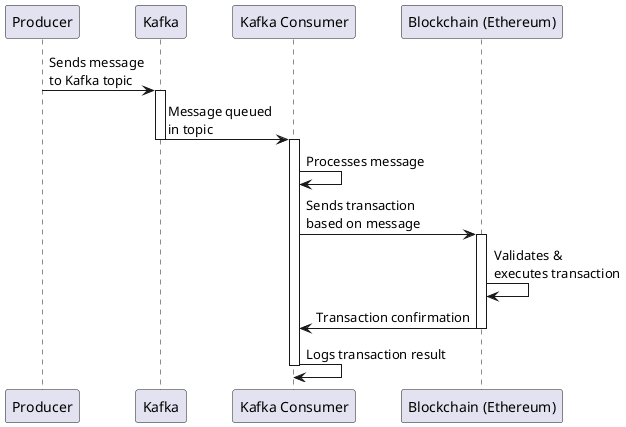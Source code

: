 @startuml
participant Producer
participant Kafka
participant "Kafka Consumer" as Consumer
participant "Blockchain (Ethereum)" as Blockchain

Producer -> Kafka: Sends message\nto Kafka topic
activate Kafka
Kafka -> Consumer: Message queued\nin topic
deactivate Kafka

activate Consumer
Consumer -> Consumer: Processes message
Consumer -> Blockchain: Sends transaction\nbased on message
activate Blockchain
Blockchain -> Blockchain: Validates &\nexecutes transaction
Blockchain -> Consumer: Transaction confirmation
deactivate Blockchain

Consumer -> Consumer: Logs transaction result
deactivate Consumer
@enduml
